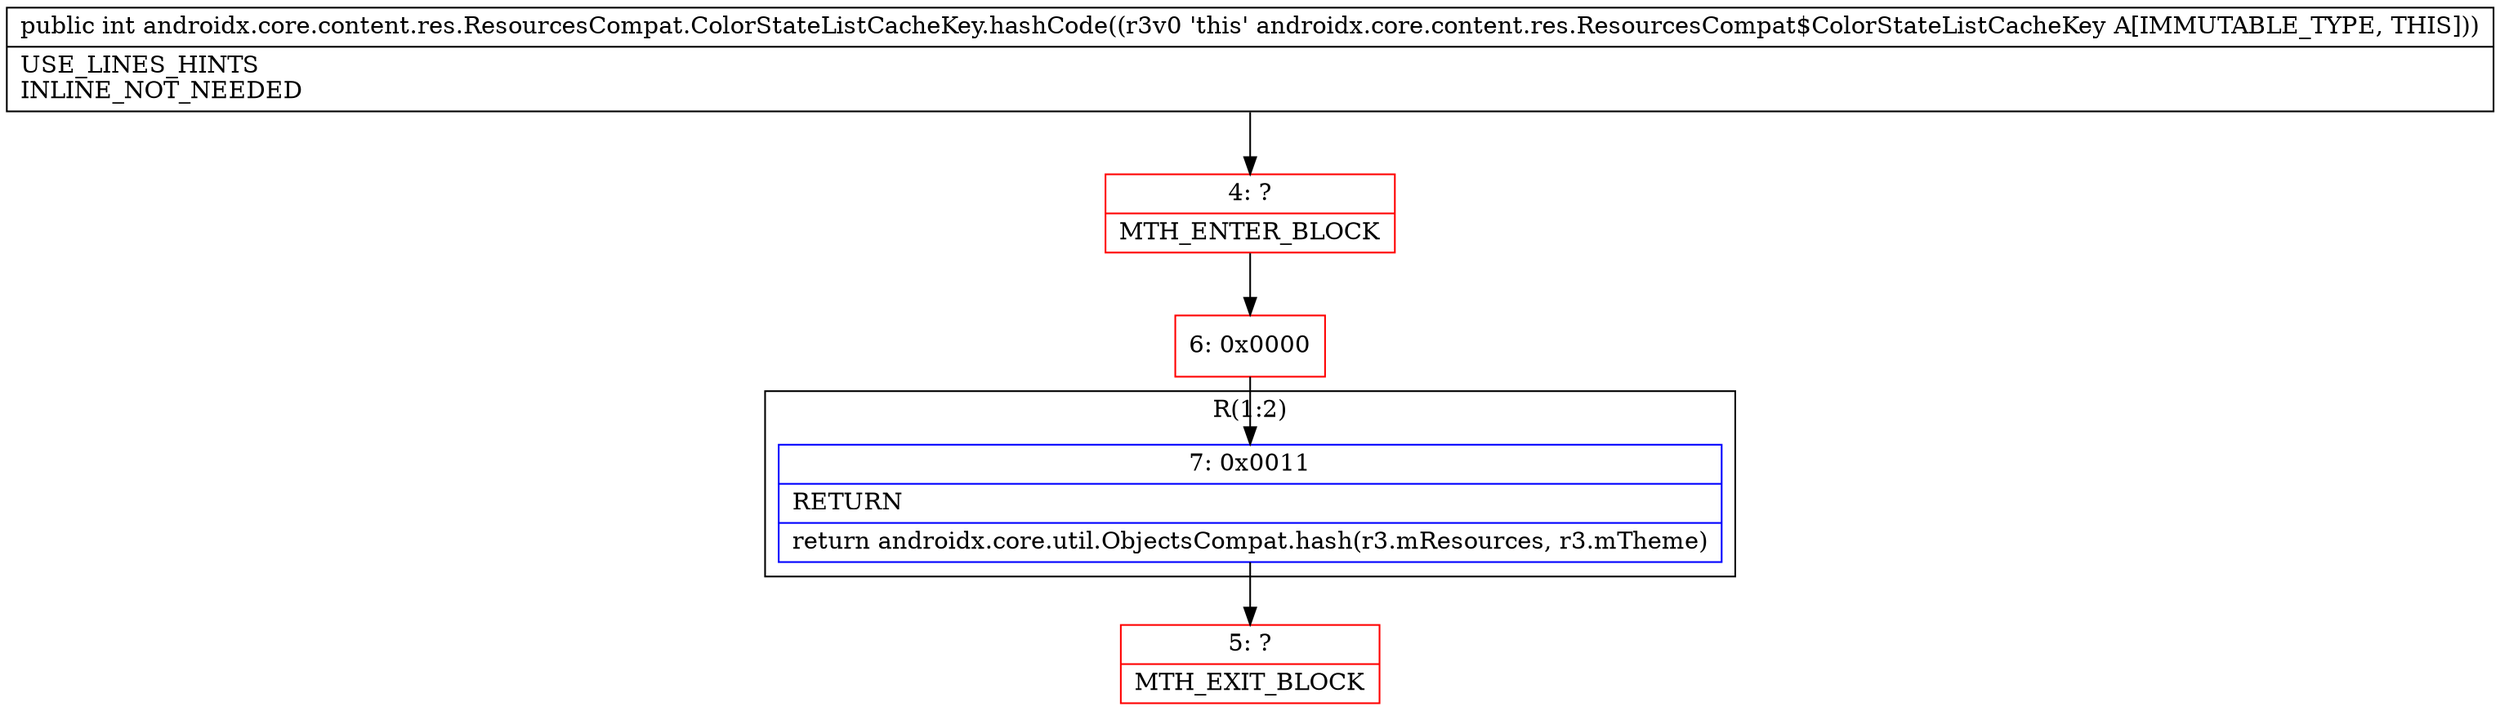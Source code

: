 digraph "CFG forandroidx.core.content.res.ResourcesCompat.ColorStateListCacheKey.hashCode()I" {
subgraph cluster_Region_239438800 {
label = "R(1:2)";
node [shape=record,color=blue];
Node_7 [shape=record,label="{7\:\ 0x0011|RETURN\l|return androidx.core.util.ObjectsCompat.hash(r3.mResources, r3.mTheme)\l}"];
}
Node_4 [shape=record,color=red,label="{4\:\ ?|MTH_ENTER_BLOCK\l}"];
Node_6 [shape=record,color=red,label="{6\:\ 0x0000}"];
Node_5 [shape=record,color=red,label="{5\:\ ?|MTH_EXIT_BLOCK\l}"];
MethodNode[shape=record,label="{public int androidx.core.content.res.ResourcesCompat.ColorStateListCacheKey.hashCode((r3v0 'this' androidx.core.content.res.ResourcesCompat$ColorStateListCacheKey A[IMMUTABLE_TYPE, THIS]))  | USE_LINES_HINTS\lINLINE_NOT_NEEDED\l}"];
MethodNode -> Node_4;Node_7 -> Node_5;
Node_4 -> Node_6;
Node_6 -> Node_7;
}

